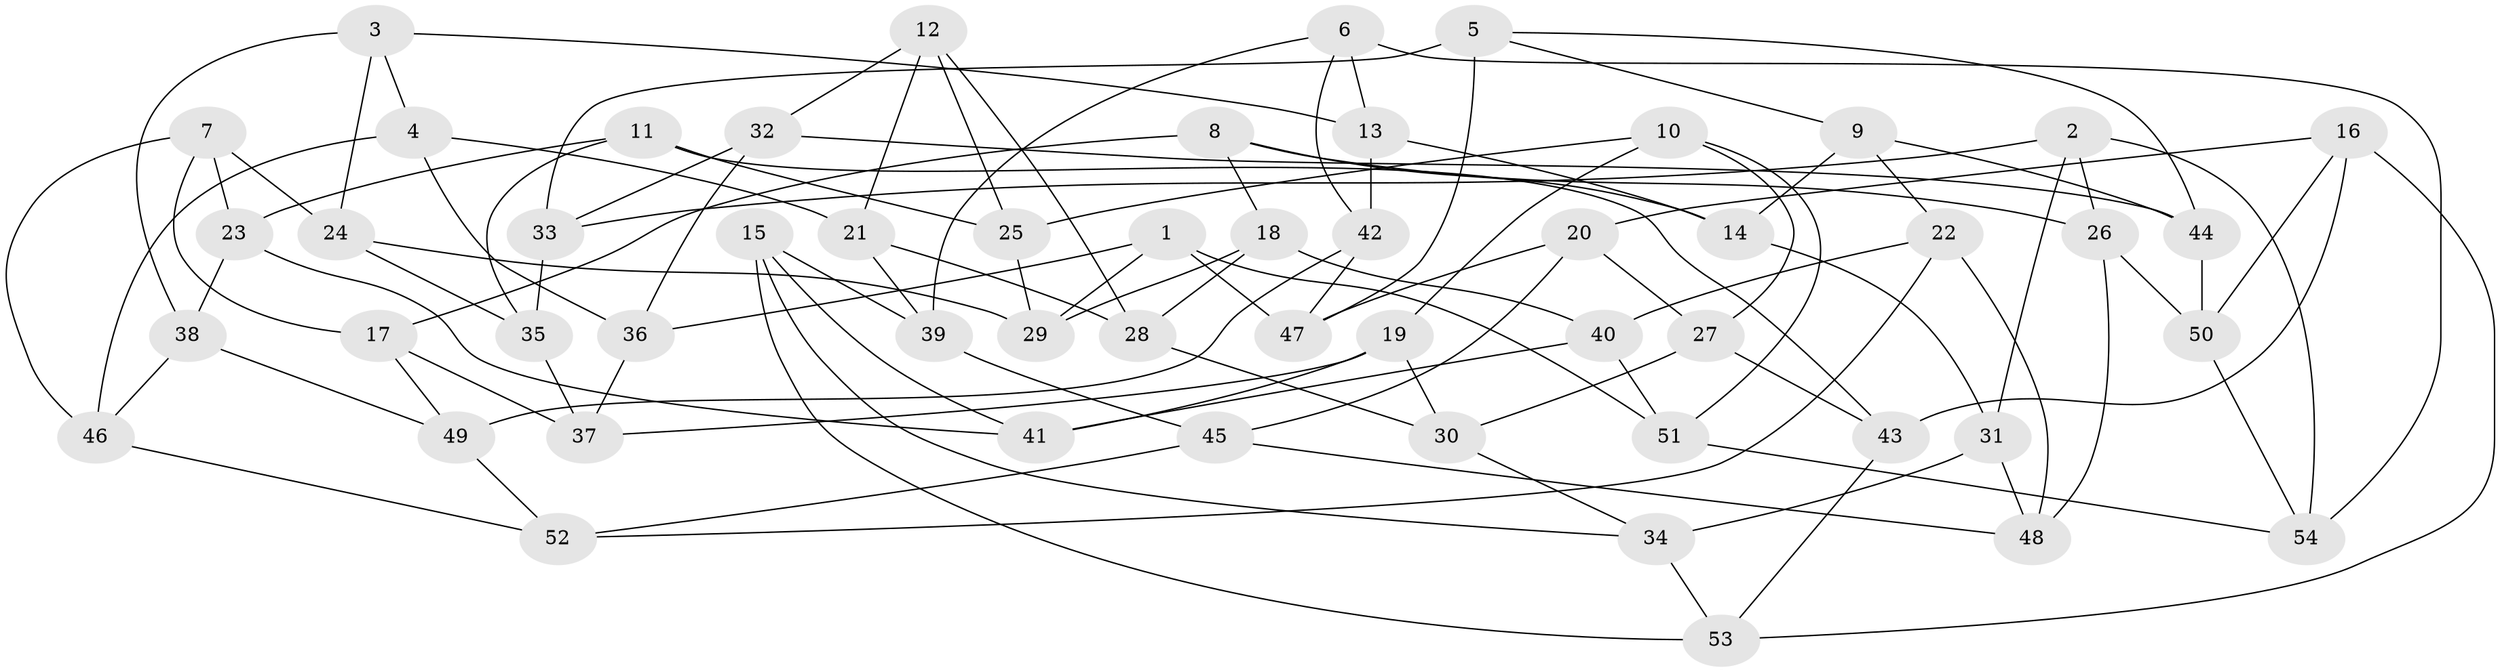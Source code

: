 // coarse degree distribution, {4: 0.5263157894736842, 3: 0.07894736842105263, 6: 0.18421052631578946, 5: 0.18421052631578946, 2: 0.02631578947368421}
// Generated by graph-tools (version 1.1) at 2025/38/03/04/25 23:38:17]
// undirected, 54 vertices, 108 edges
graph export_dot {
  node [color=gray90,style=filled];
  1;
  2;
  3;
  4;
  5;
  6;
  7;
  8;
  9;
  10;
  11;
  12;
  13;
  14;
  15;
  16;
  17;
  18;
  19;
  20;
  21;
  22;
  23;
  24;
  25;
  26;
  27;
  28;
  29;
  30;
  31;
  32;
  33;
  34;
  35;
  36;
  37;
  38;
  39;
  40;
  41;
  42;
  43;
  44;
  45;
  46;
  47;
  48;
  49;
  50;
  51;
  52;
  53;
  54;
  1 -- 29;
  1 -- 47;
  1 -- 36;
  1 -- 51;
  2 -- 33;
  2 -- 26;
  2 -- 54;
  2 -- 31;
  3 -- 4;
  3 -- 24;
  3 -- 13;
  3 -- 38;
  4 -- 36;
  4 -- 21;
  4 -- 46;
  5 -- 47;
  5 -- 33;
  5 -- 9;
  5 -- 44;
  6 -- 13;
  6 -- 42;
  6 -- 39;
  6 -- 54;
  7 -- 46;
  7 -- 17;
  7 -- 23;
  7 -- 24;
  8 -- 14;
  8 -- 17;
  8 -- 18;
  8 -- 26;
  9 -- 44;
  9 -- 14;
  9 -- 22;
  10 -- 19;
  10 -- 27;
  10 -- 25;
  10 -- 51;
  11 -- 35;
  11 -- 43;
  11 -- 23;
  11 -- 25;
  12 -- 32;
  12 -- 21;
  12 -- 28;
  12 -- 25;
  13 -- 42;
  13 -- 14;
  14 -- 31;
  15 -- 41;
  15 -- 39;
  15 -- 34;
  15 -- 53;
  16 -- 53;
  16 -- 50;
  16 -- 43;
  16 -- 20;
  17 -- 37;
  17 -- 49;
  18 -- 40;
  18 -- 28;
  18 -- 29;
  19 -- 41;
  19 -- 37;
  19 -- 30;
  20 -- 27;
  20 -- 47;
  20 -- 45;
  21 -- 39;
  21 -- 28;
  22 -- 40;
  22 -- 52;
  22 -- 48;
  23 -- 41;
  23 -- 38;
  24 -- 29;
  24 -- 35;
  25 -- 29;
  26 -- 50;
  26 -- 48;
  27 -- 43;
  27 -- 30;
  28 -- 30;
  30 -- 34;
  31 -- 34;
  31 -- 48;
  32 -- 36;
  32 -- 44;
  32 -- 33;
  33 -- 35;
  34 -- 53;
  35 -- 37;
  36 -- 37;
  38 -- 46;
  38 -- 49;
  39 -- 45;
  40 -- 51;
  40 -- 41;
  42 -- 49;
  42 -- 47;
  43 -- 53;
  44 -- 50;
  45 -- 48;
  45 -- 52;
  46 -- 52;
  49 -- 52;
  50 -- 54;
  51 -- 54;
}
